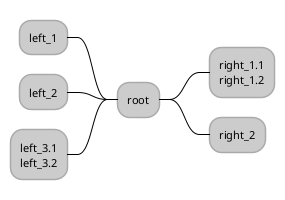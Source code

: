 ' Do not edit
' Theme Gallery
' autogenerated by script
'
@startmindmap
!theme reddress-lightblue
+ root
**:right_1.1
right_1.2;
++ right_2

left side

-- left_1
-- left_2
**:left_3.1
left_3.2;
@endmindmap
